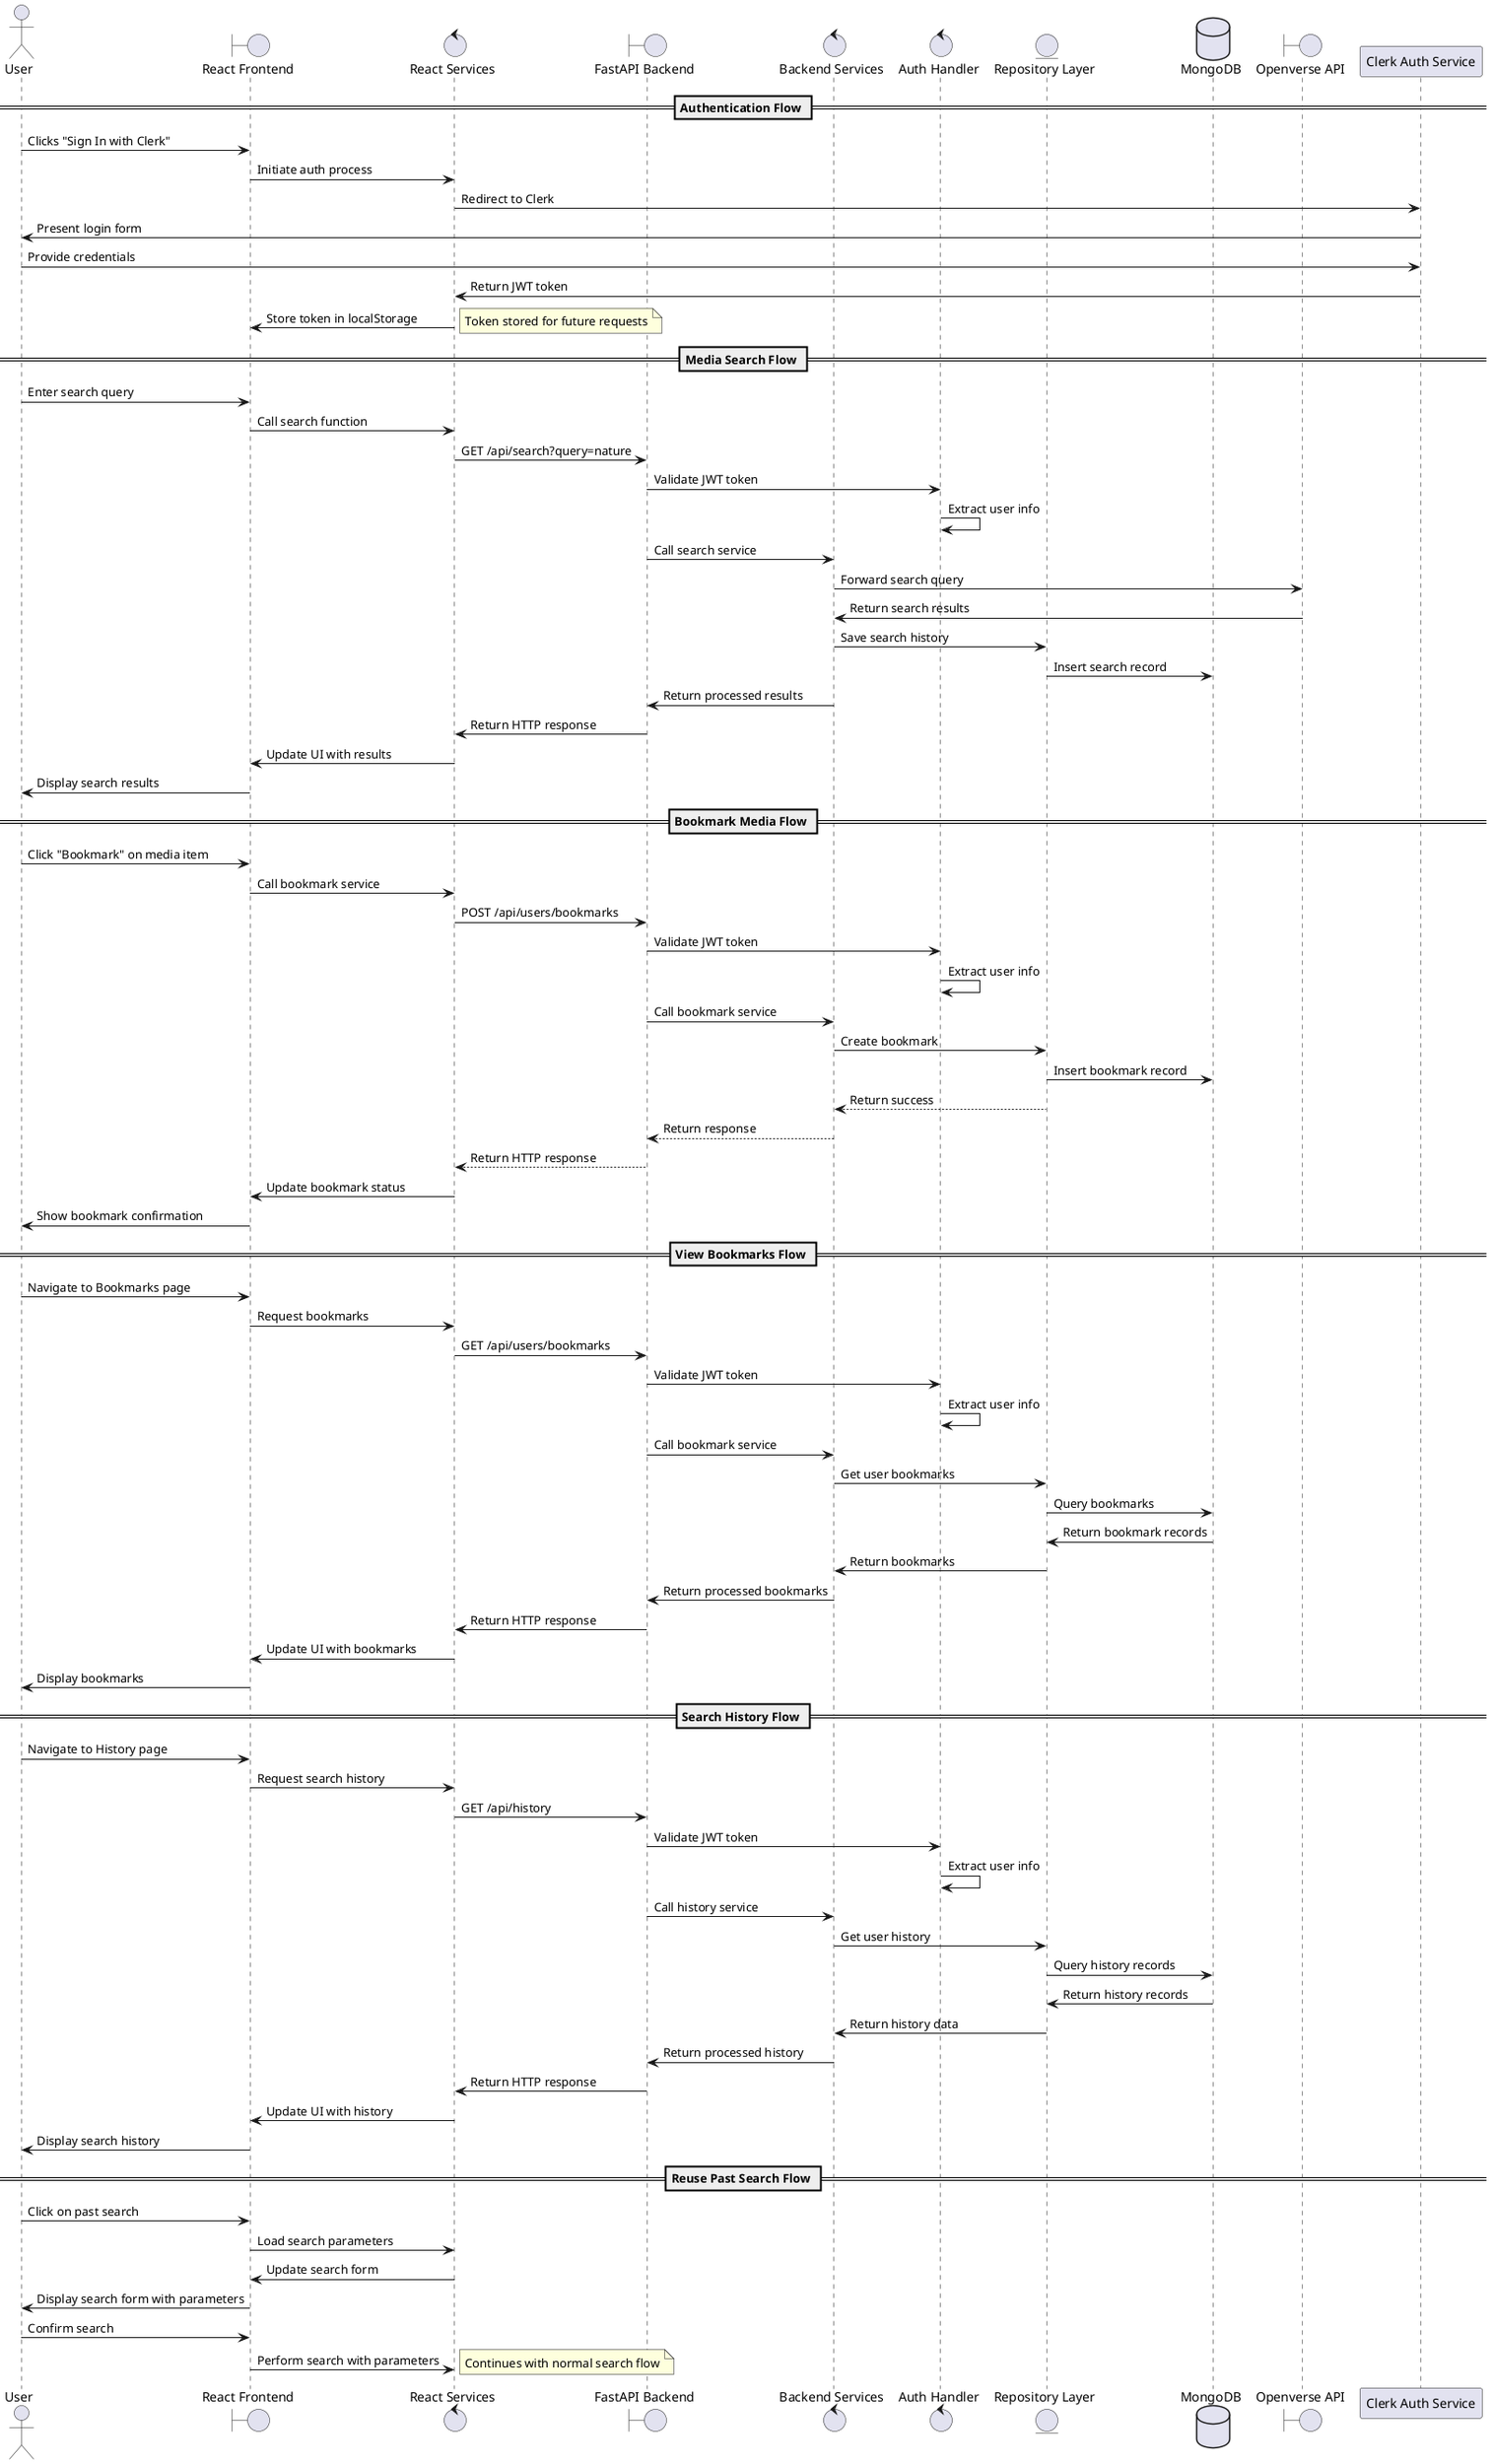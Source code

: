 @startuml End-to-End Application Flow

actor "User" as User
boundary "React Frontend" as Frontend
control "React Services" as FrontendServices
boundary "FastAPI Backend" as Backend
control "Backend Services" as BackendServices
control "Auth Handler" as AuthHandler
entity "Repository Layer" as Repository
database "MongoDB" as Database
boundary "Openverse API" as OpenverseAPI

== Authentication Flow ==

User -> Frontend: Clicks "Sign In with Clerk"
Frontend -> FrontendServices: Initiate auth process
FrontendServices -> "Clerk Auth Service": Redirect to Clerk
"Clerk Auth Service" -> User: Present login form
User -> "Clerk Auth Service": Provide credentials
"Clerk Auth Service" -> FrontendServices: Return JWT token
FrontendServices -> Frontend: Store token in localStorage
note right: Token stored for future requests

== Media Search Flow ==

User -> Frontend: Enter search query
Frontend -> FrontendServices: Call search function
FrontendServices -> Backend: GET /api/search?query=nature
Backend -> AuthHandler: Validate JWT token
AuthHandler -> AuthHandler: Extract user info
Backend -> BackendServices: Call search service
BackendServices -> OpenverseAPI: Forward search query
OpenverseAPI -> BackendServices: Return search results
BackendServices -> Repository: Save search history
Repository -> Database: Insert search record
BackendServices -> Backend: Return processed results
Backend -> FrontendServices: Return HTTP response
FrontendServices -> Frontend: Update UI with results
Frontend -> User: Display search results

== Bookmark Media Flow ==

User -> Frontend: Click "Bookmark" on media item
Frontend -> FrontendServices: Call bookmark service
FrontendServices -> Backend: POST /api/users/bookmarks
Backend -> AuthHandler: Validate JWT token
AuthHandler -> AuthHandler: Extract user info
Backend -> BackendServices: Call bookmark service
BackendServices -> Repository: Create bookmark
Repository -> Database: Insert bookmark record
Repository --> BackendServices: Return success
BackendServices --> Backend: Return response
Backend --> FrontendServices: Return HTTP response
FrontendServices -> Frontend: Update bookmark status
Frontend -> User: Show bookmark confirmation

== View Bookmarks Flow ==

User -> Frontend: Navigate to Bookmarks page
Frontend -> FrontendServices: Request bookmarks
FrontendServices -> Backend: GET /api/users/bookmarks
Backend -> AuthHandler: Validate JWT token
AuthHandler -> AuthHandler: Extract user info
Backend -> BackendServices: Call bookmark service
BackendServices -> Repository: Get user bookmarks
Repository -> Database: Query bookmarks
Database -> Repository: Return bookmark records
Repository -> BackendServices: Return bookmarks
BackendServices -> Backend: Return processed bookmarks
Backend -> FrontendServices: Return HTTP response
FrontendServices -> Frontend: Update UI with bookmarks
Frontend -> User: Display bookmarks

== Search History Flow ==

User -> Frontend: Navigate to History page
Frontend -> FrontendServices: Request search history
FrontendServices -> Backend: GET /api/history
Backend -> AuthHandler: Validate JWT token
AuthHandler -> AuthHandler: Extract user info
Backend -> BackendServices: Call history service
BackendServices -> Repository: Get user history
Repository -> Database: Query history records
Database -> Repository: Return history records
Repository -> BackendServices: Return history data
BackendServices -> Backend: Return processed history
Backend -> FrontendServices: Return HTTP response
FrontendServices -> Frontend: Update UI with history
Frontend -> User: Display search history

== Reuse Past Search Flow ==

User -> Frontend: Click on past search
Frontend -> FrontendServices: Load search parameters
FrontendServices -> Frontend: Update search form
Frontend -> User: Display search form with parameters
User -> Frontend: Confirm search
Frontend -> FrontendServices: Perform search with parameters
note right: Continues with normal search flow

@enduml